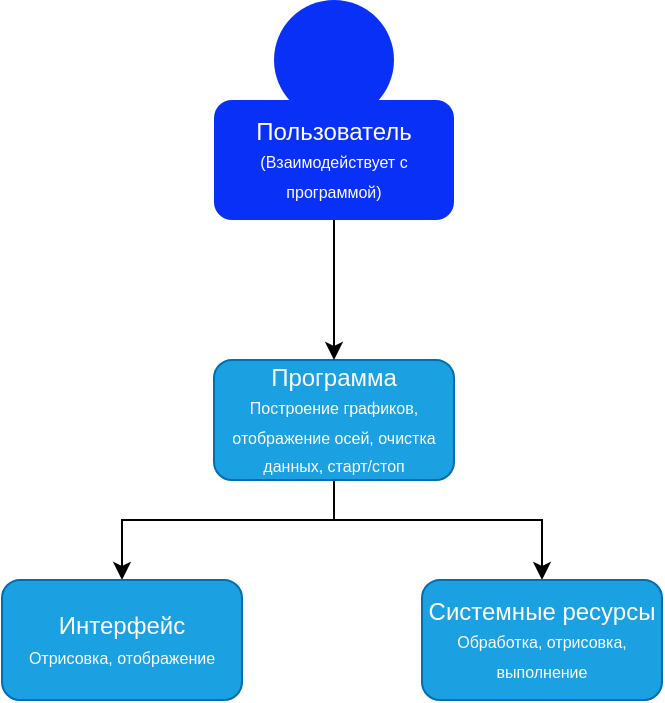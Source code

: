 <mxfile version="24.7.8" pages="2">
  <diagram name="Диаграмма контекста" id="_aiaoEg1XjYjQVdZGQkE">
    <mxGraphModel dx="810" dy="473" grid="0" gridSize="10" guides="1" tooltips="1" connect="1" arrows="1" fold="1" page="0" pageScale="1" pageWidth="827" pageHeight="1169" math="0" shadow="0">
      <root>
        <mxCell id="0" />
        <mxCell id="1" parent="0" />
        <mxCell id="q8fOAx_J94Po-jsRUx5c-4" value="" style="group" parent="1" vertex="1" connectable="0">
          <mxGeometry x="357" y="90" width="120" height="110" as="geometry" />
        </mxCell>
        <mxCell id="q8fOAx_J94Po-jsRUx5c-2" value="" style="ellipse;whiteSpace=wrap;html=1;aspect=fixed;fillColor=#0830f7;fontColor=#ffffff;strokeColor=none;" parent="q8fOAx_J94Po-jsRUx5c-4" vertex="1">
          <mxGeometry x="30" width="60" height="60" as="geometry" />
        </mxCell>
        <mxCell id="q8fOAx_J94Po-jsRUx5c-3" value="Пользователь&lt;div&gt;&lt;font style=&quot;font-size: 8px;&quot;&gt;(Взаимодействует с программой)&lt;/font&gt;&lt;/div&gt;" style="rounded=1;whiteSpace=wrap;html=1;fillColor=#0830f7;fontColor=#ffffff;strokeColor=none;" parent="q8fOAx_J94Po-jsRUx5c-4" vertex="1">
          <mxGeometry y="50" width="120" height="60" as="geometry" />
        </mxCell>
        <mxCell id="inIVsX3KuAq0eF812nEZ-3" style="edgeStyle=orthogonalEdgeStyle;rounded=0;orthogonalLoop=1;jettySize=auto;html=1;entryX=0.5;entryY=0;entryDx=0;entryDy=0;" parent="1" source="q8fOAx_J94Po-jsRUx5c-8" target="inIVsX3KuAq0eF812nEZ-1" edge="1">
          <mxGeometry relative="1" as="geometry">
            <Array as="points">
              <mxPoint x="417" y="350" />
              <mxPoint x="311" y="350" />
            </Array>
          </mxGeometry>
        </mxCell>
        <mxCell id="inIVsX3KuAq0eF812nEZ-4" style="edgeStyle=orthogonalEdgeStyle;rounded=0;orthogonalLoop=1;jettySize=auto;html=1;entryX=0.5;entryY=0;entryDx=0;entryDy=0;" parent="1" source="q8fOAx_J94Po-jsRUx5c-8" target="inIVsX3KuAq0eF812nEZ-2" edge="1">
          <mxGeometry relative="1" as="geometry">
            <Array as="points">
              <mxPoint x="417" y="350" />
              <mxPoint x="521" y="350" />
            </Array>
          </mxGeometry>
        </mxCell>
        <mxCell id="q8fOAx_J94Po-jsRUx5c-8" value="Программа&lt;div&gt;&lt;font style=&quot;font-size: 8px;&quot;&gt;Построение графиков, отображение осей, очистка данных, старт/стоп&lt;/font&gt;&lt;/div&gt;" style="rounded=1;whiteSpace=wrap;html=1;fillColor=#1ba1e2;fontColor=#ffffff;strokeColor=#006EAF;" parent="1" vertex="1">
          <mxGeometry x="357" y="270" width="120" height="60" as="geometry" />
        </mxCell>
        <mxCell id="q8fOAx_J94Po-jsRUx5c-9" style="edgeStyle=orthogonalEdgeStyle;rounded=0;orthogonalLoop=1;jettySize=auto;html=1;entryX=0.5;entryY=0;entryDx=0;entryDy=0;exitX=0.5;exitY=1;exitDx=0;exitDy=0;" parent="1" source="q8fOAx_J94Po-jsRUx5c-3" target="q8fOAx_J94Po-jsRUx5c-8" edge="1">
          <mxGeometry relative="1" as="geometry">
            <Array as="points">
              <mxPoint x="417" y="210" />
              <mxPoint x="417" y="210" />
            </Array>
          </mxGeometry>
        </mxCell>
        <mxCell id="inIVsX3KuAq0eF812nEZ-1" value="Интерфейс&lt;div&gt;&lt;font style=&quot;font-size: 8px;&quot;&gt;Отрисовка, отображение&lt;/font&gt;&lt;/div&gt;" style="rounded=1;whiteSpace=wrap;html=1;fillColor=#1ba1e2;fontColor=#ffffff;strokeColor=#006EAF;" parent="1" vertex="1">
          <mxGeometry x="251" y="380" width="120" height="60" as="geometry" />
        </mxCell>
        <mxCell id="inIVsX3KuAq0eF812nEZ-2" value="Системные ресурсы&lt;div&gt;&lt;span style=&quot;font-size: 8px;&quot;&gt;Обработка, отрисовка, выполнение&lt;/span&gt;&lt;/div&gt;" style="rounded=1;whiteSpace=wrap;html=1;fillColor=#1ba1e2;fontColor=#ffffff;strokeColor=#006EAF;" parent="1" vertex="1">
          <mxGeometry x="461" y="380" width="120" height="60" as="geometry" />
        </mxCell>
      </root>
    </mxGraphModel>
  </diagram>
  <diagram id="g-fYIfm5sNfKw4B_tyPX" name="Диаграмма контейнеров">
    <mxGraphModel dx="1050" dy="629" grid="0" gridSize="10" guides="1" tooltips="1" connect="1" arrows="1" fold="1" page="0" pageScale="1" pageWidth="827" pageHeight="1169" math="0" shadow="0">
      <root>
        <mxCell id="0" />
        <mxCell id="1" parent="0" />
        <mxCell id="BEGEzp7TRASaXRxbqivn-1" value="" style="group;strokeColor=none;" parent="1" vertex="1" connectable="0">
          <mxGeometry x="354" y="80" width="120" height="110" as="geometry" />
        </mxCell>
        <mxCell id="BEGEzp7TRASaXRxbqivn-2" value="" style="ellipse;whiteSpace=wrap;html=1;aspect=fixed;fillColor=#0830f7;fontColor=#ffffff;strokeColor=none;" parent="BEGEzp7TRASaXRxbqivn-1" vertex="1">
          <mxGeometry x="30" width="60" height="60" as="geometry" />
        </mxCell>
        <mxCell id="BEGEzp7TRASaXRxbqivn-3" value="Пользователь&lt;div&gt;&lt;font style=&quot;font-size: 8px;&quot;&gt;(Взаимодействует с программой)&lt;/font&gt;&lt;/div&gt;" style="rounded=1;whiteSpace=wrap;html=1;fillColor=#0830f7;fontColor=#ffffff;strokeColor=none;" parent="BEGEzp7TRASaXRxbqivn-1" vertex="1">
          <mxGeometry y="50" width="120" height="60" as="geometry" />
        </mxCell>
        <mxCell id="BEGEzp7TRASaXRxbqivn-12" style="edgeStyle=orthogonalEdgeStyle;rounded=0;orthogonalLoop=1;jettySize=auto;html=1;entryX=0.5;entryY=0;entryDx=0;entryDy=0;dashed=1;" parent="1" source="BEGEzp7TRASaXRxbqivn-3" edge="1">
          <mxGeometry relative="1" as="geometry">
            <mxPoint x="414" y="240" as="targetPoint" />
          </mxGeometry>
        </mxCell>
        <mxCell id="5NoEaWHBhkveD_yjPgKJ-1" style="edgeStyle=orthogonalEdgeStyle;rounded=0;orthogonalLoop=1;jettySize=auto;html=1;entryX=0.5;entryY=0;entryDx=0;entryDy=0;dashed=1;" parent="1" source="yYAsOv5tghJSoa4dsupM-1" target="SRiXdQjUhCQySa12m2pC-1" edge="1">
          <mxGeometry relative="1" as="geometry" />
        </mxCell>
        <mxCell id="5NoEaWHBhkveD_yjPgKJ-2" style="edgeStyle=orthogonalEdgeStyle;rounded=0;orthogonalLoop=1;jettySize=auto;html=1;entryX=0.5;entryY=0;entryDx=0;entryDy=0;dashed=1;" parent="1" source="yYAsOv5tghJSoa4dsupM-1" target="SRiXdQjUhCQySa12m2pC-2" edge="1">
          <mxGeometry relative="1" as="geometry" />
        </mxCell>
        <mxCell id="yYAsOv5tghJSoa4dsupM-1" value="Программа&lt;div&gt;&lt;font style=&quot;font-size: 8px;&quot;&gt;Построение графиков, отображение осей, очистка данных, старт/стоп&lt;/font&gt;&lt;/div&gt;" style="rounded=1;whiteSpace=wrap;html=1;fillColor=#1ba1e2;fontColor=#ffffff;strokeColor=#006EAF;" parent="1" vertex="1">
          <mxGeometry x="354" y="240" width="120" height="60" as="geometry" />
        </mxCell>
        <mxCell id="yYAsOv5tghJSoa4dsupM-2" value="Системная библ.&lt;div&gt;&lt;font style=&quot;font-size: 8px;&quot;&gt;Представляет классы, управляет потоками, реализация&lt;/font&gt;&lt;/div&gt;" style="rounded=1;whiteSpace=wrap;html=1;fillColor=#1ba1e2;fontColor=#ffffff;strokeColor=#006EAF;" parent="1" vertex="1">
          <mxGeometry x="234" y="460" width="120" height="60" as="geometry" />
        </mxCell>
        <mxCell id="yYAsOv5tghJSoa4dsupM-3" value="Локальная сист.&lt;div&gt;&lt;font style=&quot;font-size: 8px;&quot;&gt;Считывание файлов, доступ к директориям, сохранение данных&lt;/font&gt;&lt;/div&gt;" style="rounded=1;whiteSpace=wrap;html=1;fillColor=#1ba1e2;fontColor=#ffffff;strokeColor=#006EAF;" parent="1" vertex="1">
          <mxGeometry x="460" y="460" width="120" height="60" as="geometry" />
        </mxCell>
        <mxCell id="5NoEaWHBhkveD_yjPgKJ-3" style="edgeStyle=orthogonalEdgeStyle;rounded=0;orthogonalLoop=1;jettySize=auto;html=1;entryX=0.5;entryY=0;entryDx=0;entryDy=0;dashed=1;" parent="1" source="SRiXdQjUhCQySa12m2pC-1" target="yYAsOv5tghJSoa4dsupM-2" edge="1">
          <mxGeometry relative="1" as="geometry" />
        </mxCell>
        <mxCell id="SRiXdQjUhCQySa12m2pC-1" value="Интерфейс&lt;div&gt;&lt;font style=&quot;font-size: 8px;&quot;&gt;Отрисовка, отображение&lt;/font&gt;&lt;/div&gt;" style="rounded=1;whiteSpace=wrap;html=1;fillColor=#1ba1e2;fontColor=#ffffff;strokeColor=#006EAF;" parent="1" vertex="1">
          <mxGeometry x="234" y="360" width="120" height="60" as="geometry" />
        </mxCell>
        <mxCell id="5NoEaWHBhkveD_yjPgKJ-4" style="edgeStyle=orthogonalEdgeStyle;rounded=0;orthogonalLoop=1;jettySize=auto;html=1;entryX=0.5;entryY=0;entryDx=0;entryDy=0;dashed=1;" parent="1" source="SRiXdQjUhCQySa12m2pC-2" target="yYAsOv5tghJSoa4dsupM-3" edge="1">
          <mxGeometry relative="1" as="geometry" />
        </mxCell>
        <mxCell id="SRiXdQjUhCQySa12m2pC-2" value="Системные ресурсы&lt;div&gt;&lt;span style=&quot;font-size: 8px;&quot;&gt;Обработка, отрисовка, выполнение&lt;/span&gt;&lt;/div&gt;" style="rounded=1;whiteSpace=wrap;html=1;fillColor=#1ba1e2;fontColor=#ffffff;strokeColor=#006EAF;" parent="1" vertex="1">
          <mxGeometry x="460" y="360" width="120" height="60" as="geometry" />
        </mxCell>
        <object c4Name="Программа" c4Type="SystemScopeBoundary" c4Application="" label="&lt;font style=&quot;font-size: 16px&quot;&gt;&lt;b&gt;&lt;div style=&quot;text-align: left&quot;&gt;%c4Name%&lt;/div&gt;&lt;/b&gt;&lt;/font&gt;&lt;div style=&quot;text-align: left&quot;&gt;[%c4Application%]&lt;/div&gt;" placeholders="1" id="5NoEaWHBhkveD_yjPgKJ-5">
          <mxCell style="rounded=1;fontSize=11;whiteSpace=wrap;html=1;dashed=1;arcSize=20;fillColor=none;strokeColor=#666666;fontColor=#333333;labelBackgroundColor=none;align=left;verticalAlign=bottom;labelBorderColor=none;spacingTop=0;spacing=10;dashPattern=8 4;metaEdit=1;rotatable=0;perimeter=rectanglePerimeter;noLabel=0;labelPadding=0;allowArrows=0;connectable=0;expand=0;recursiveResize=0;editable=1;pointerEvents=0;absoluteArcSize=1;points=[[0.25,0,0],[0.5,0,0],[0.75,0,0],[1,0.25,0],[1,0.5,0],[1,0.75,0],[0.75,1,0],[0.5,1,0],[0.25,1,0],[0,0.75,0],[0,0.5,0],[0,0.25,0]];" parent="1" vertex="1">
            <mxGeometry x="220" y="317" width="390" height="261" as="geometry" />
          </mxCell>
        </object>
      </root>
    </mxGraphModel>
  </diagram>
</mxfile>
